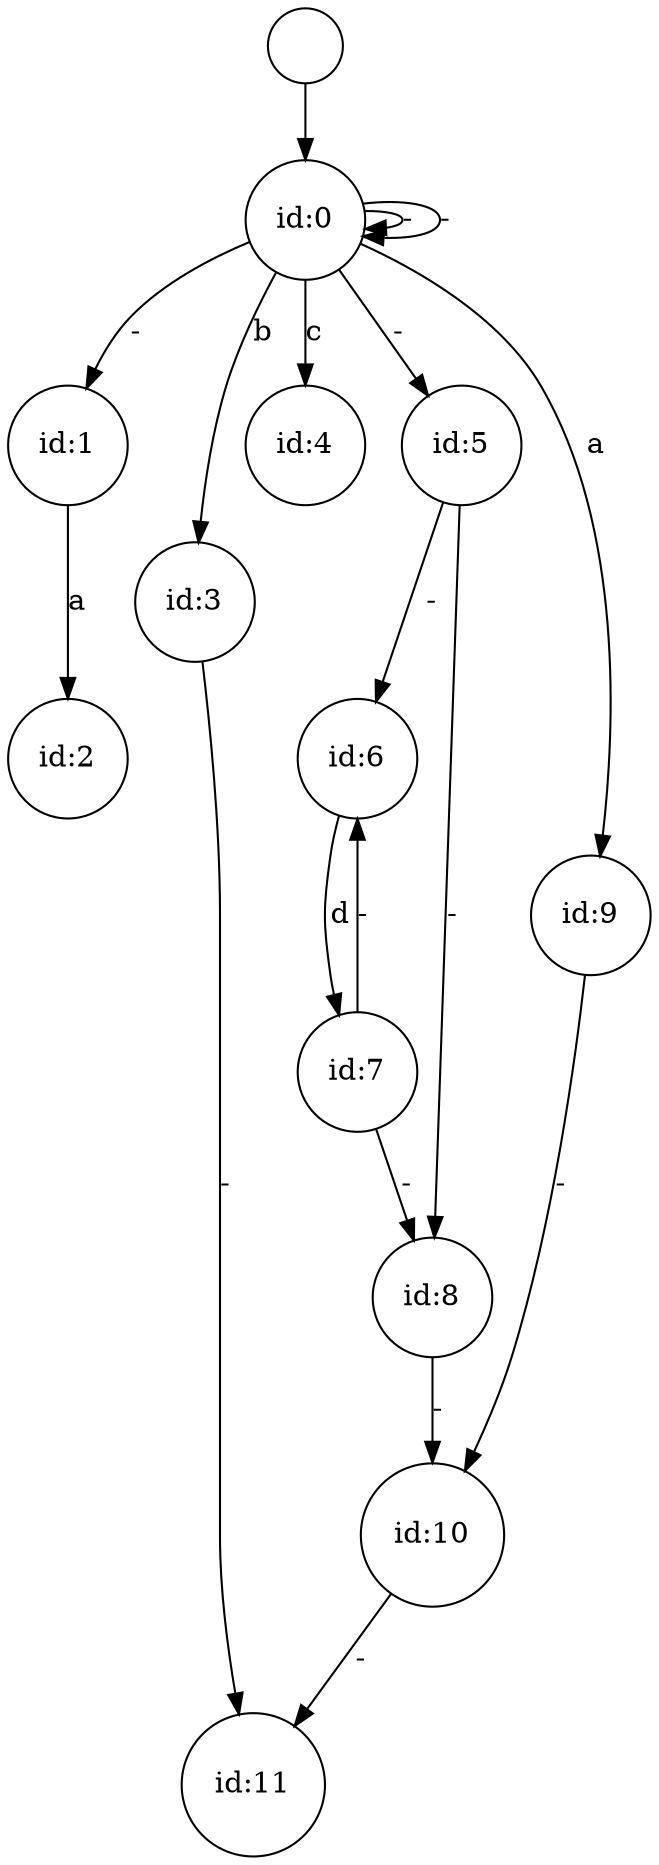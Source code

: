 digraph dfa {
""	[shape=circle]
"id:0" 	[shape=circle]
"id:1"  	[shape=circle]
"id:2"  	[shape=circle]
"id:3"  	[shape=circle]
"id:4"  	[shape=circle]
"id:5"  	[shape=circle]
"id:6"  	[shape=circle]
"id:7"  	[shape=circle]
"id:8"  	[shape=circle]
"id:9"  	[shape=circle]
"id:10"  	[shape=circle]
"id:11"  	[shape=circle]

"" 	-> 	"id:0"
"id:0"	->	"id:1" 	[label="-"]
"id:0"	->	"id:0" 	[label="-"]
"id:1"	->	"id:2" 	[label="a"]
"id:0"	->	"id:3" 	[label="b"]
"id:10"	->	"id:11" 	[label="-"]
"id:3"	->	"id:11"	[label="-"]
"id:0"	->	"id:4" 	[label="c"]
"id:0"	->	"id:5" 	[label="-"]
"id:0"	->	"id:0" 	[label="-"]
"id:6"	->	"id:7" 	[label="d"]
"id:7"	->	"id:6" 	[label="-"]
"id:5"	->	"id:6" 	[label="-"]
"id:7" 	->	"id:8" 	[label="-"]
"id:5" 	-> 	"id:8" 	[label="-"]
"id:9" 	-> 	"id:10"	[label="-"]
"id:8" 	-> 	"id:10" 	[label="-"]
"id:0" 	-> 	"id:9" 	[label="a"]
}